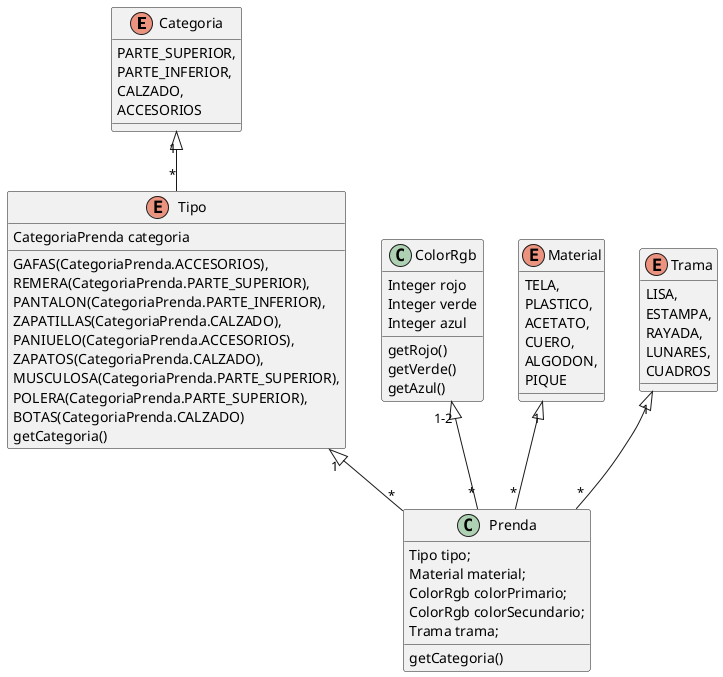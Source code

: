 @startuml
'https://plantuml.com/class-diagram

Categoria "1"<|--"*" Tipo
Tipo "1"<|--"*" Prenda
ColorRgb "1-2"<|--"*" Prenda
Material "1"<|--"*" Prenda
Trama "1"<|--"*" Prenda

class Prenda {
  Tipo tipo;
  Material material;
  ColorRgb colorPrimario;
  ColorRgb colorSecundario;
  Trama trama;
  getCategoria()
  }

enum Trama {
  LISA,
  ESTAMPA,
  RAYADA,
  LUNARES,
  CUADROS
}

enum Material {
  TELA,
  PLASTICO,
  ACETATO,
  CUERO,
  ALGODON,
  PIQUE
}

enum Categoria {
  PARTE_SUPERIOR,
  PARTE_INFERIOR,
  CALZADO,
  ACCESORIOS
}

enum Tipo {
  GAFAS(CategoriaPrenda.ACCESORIOS),
  REMERA(CategoriaPrenda.PARTE_SUPERIOR),
  PANTALON(CategoriaPrenda.PARTE_INFERIOR),
  ZAPATILLAS(CategoriaPrenda.CALZADO),
  PANIUELO(CategoriaPrenda.ACCESORIOS),
  ZAPATOS(CategoriaPrenda.CALZADO),
  MUSCULOSA(CategoriaPrenda.PARTE_SUPERIOR),
  POLERA(CategoriaPrenda.PARTE_SUPERIOR),
  BOTAS(CategoriaPrenda.CALZADO)
  CategoriaPrenda categoria
  getCategoria()
}

class ColorRgb {
  Integer rojo
  Integer verde
  Integer azul

  getRojo()
  getVerde()
  getAzul()
}


@enduml
